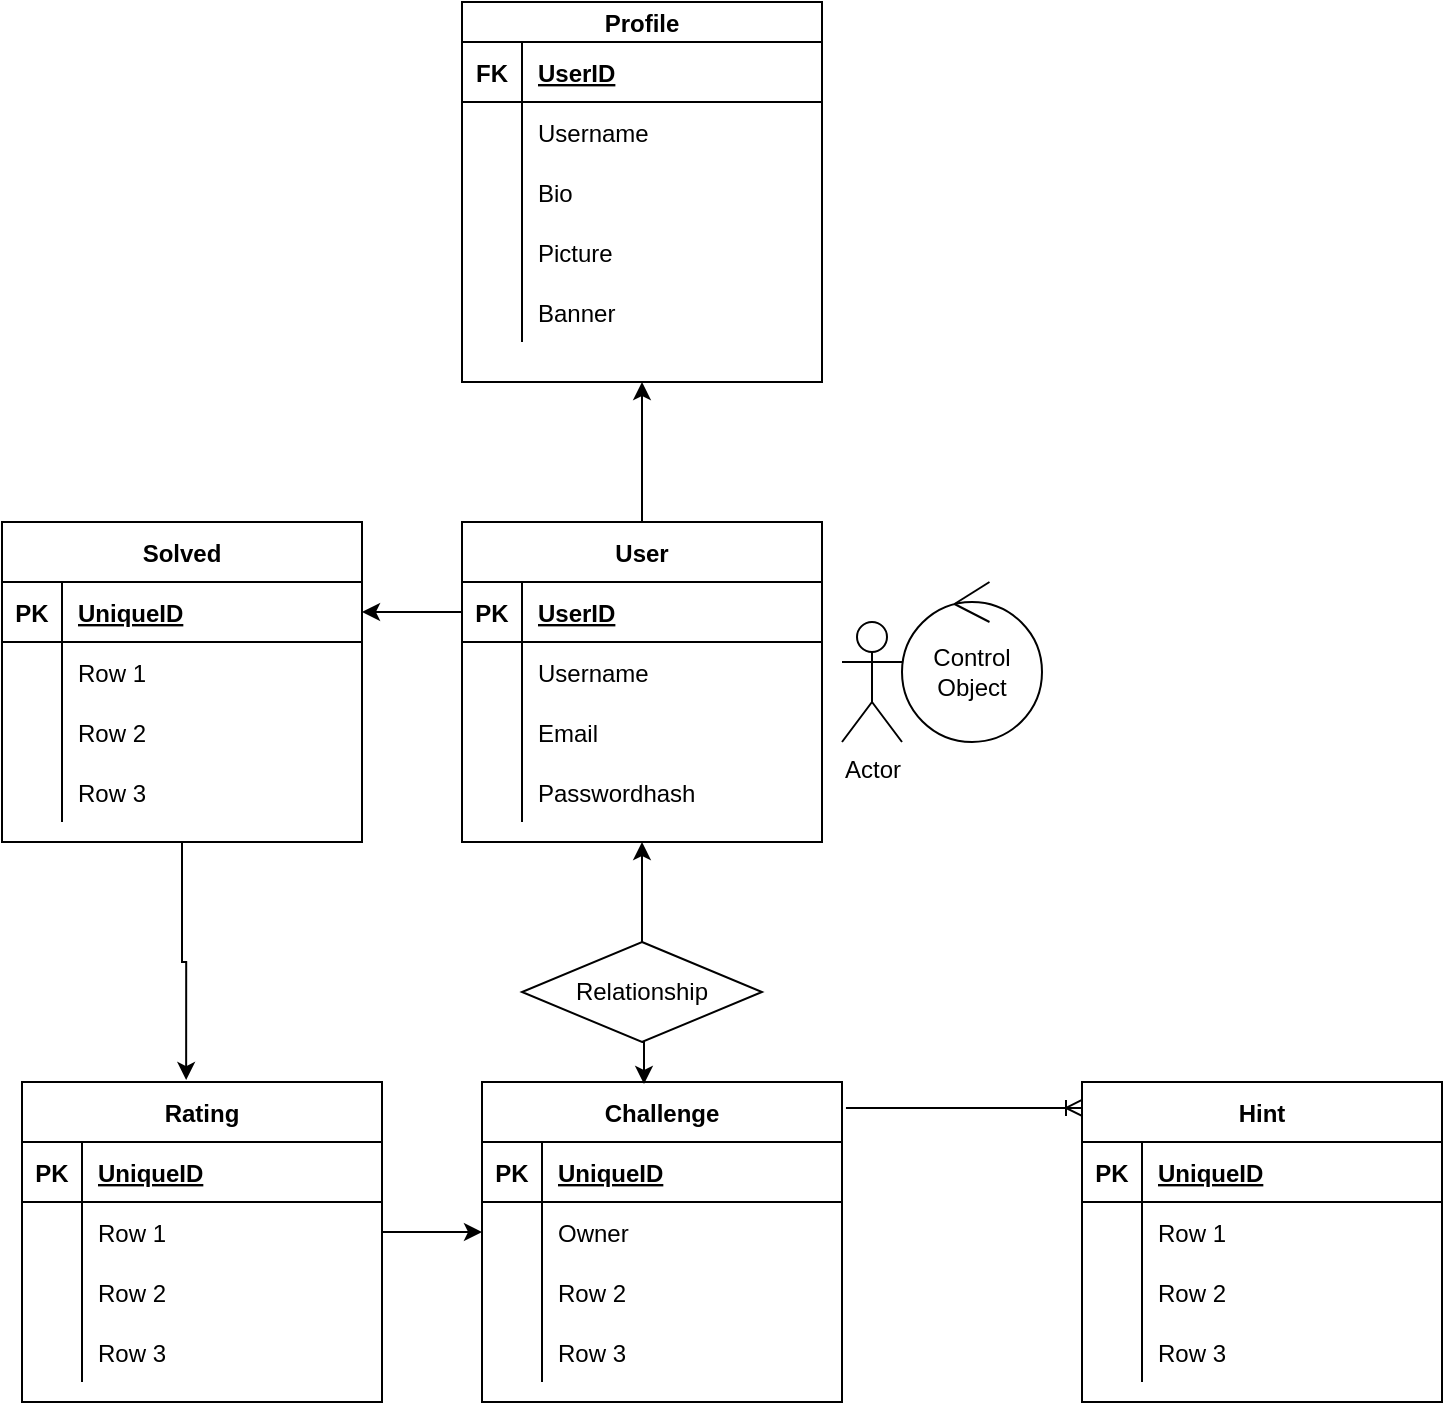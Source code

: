 <mxfile version="17.1.5" type="device"><diagram id="kY3_t3NanWsC2bAYgpsQ" name="Page-1"><mxGraphModel dx="1381" dy="1943" grid="1" gridSize="10" guides="1" tooltips="1" connect="1" arrows="1" fold="1" page="1" pageScale="1" pageWidth="827" pageHeight="1169" math="0" shadow="0"><root><mxCell id="0"/><mxCell id="1" parent="0"/><mxCell id="IbW0W_x0PXEr8HRVPY-O-5" value="Hint" style="shape=table;startSize=30;container=1;collapsible=1;childLayout=tableLayout;fixedRows=1;rowLines=0;fontStyle=1;align=center;resizeLast=1;" vertex="1" parent="1"><mxGeometry x="580" y="330" width="180" height="160" as="geometry"/></mxCell><mxCell id="IbW0W_x0PXEr8HRVPY-O-6" value="" style="shape=tableRow;horizontal=0;startSize=0;swimlaneHead=0;swimlaneBody=0;fillColor=none;collapsible=0;dropTarget=0;points=[[0,0.5],[1,0.5]];portConstraint=eastwest;top=0;left=0;right=0;bottom=1;" vertex="1" parent="IbW0W_x0PXEr8HRVPY-O-5"><mxGeometry y="30" width="180" height="30" as="geometry"/></mxCell><mxCell id="IbW0W_x0PXEr8HRVPY-O-7" value="PK" style="shape=partialRectangle;connectable=0;fillColor=none;top=0;left=0;bottom=0;right=0;fontStyle=1;overflow=hidden;" vertex="1" parent="IbW0W_x0PXEr8HRVPY-O-6"><mxGeometry width="30" height="30" as="geometry"><mxRectangle width="30" height="30" as="alternateBounds"/></mxGeometry></mxCell><mxCell id="IbW0W_x0PXEr8HRVPY-O-8" value="UniqueID" style="shape=partialRectangle;connectable=0;fillColor=none;top=0;left=0;bottom=0;right=0;align=left;spacingLeft=6;fontStyle=5;overflow=hidden;" vertex="1" parent="IbW0W_x0PXEr8HRVPY-O-6"><mxGeometry x="30" width="150" height="30" as="geometry"><mxRectangle width="150" height="30" as="alternateBounds"/></mxGeometry></mxCell><mxCell id="IbW0W_x0PXEr8HRVPY-O-9" value="" style="shape=tableRow;horizontal=0;startSize=0;swimlaneHead=0;swimlaneBody=0;fillColor=none;collapsible=0;dropTarget=0;points=[[0,0.5],[1,0.5]];portConstraint=eastwest;top=0;left=0;right=0;bottom=0;" vertex="1" parent="IbW0W_x0PXEr8HRVPY-O-5"><mxGeometry y="60" width="180" height="30" as="geometry"/></mxCell><mxCell id="IbW0W_x0PXEr8HRVPY-O-10" value="" style="shape=partialRectangle;connectable=0;fillColor=none;top=0;left=0;bottom=0;right=0;editable=1;overflow=hidden;" vertex="1" parent="IbW0W_x0PXEr8HRVPY-O-9"><mxGeometry width="30" height="30" as="geometry"><mxRectangle width="30" height="30" as="alternateBounds"/></mxGeometry></mxCell><mxCell id="IbW0W_x0PXEr8HRVPY-O-11" value="Row 1" style="shape=partialRectangle;connectable=0;fillColor=none;top=0;left=0;bottom=0;right=0;align=left;spacingLeft=6;overflow=hidden;" vertex="1" parent="IbW0W_x0PXEr8HRVPY-O-9"><mxGeometry x="30" width="150" height="30" as="geometry"><mxRectangle width="150" height="30" as="alternateBounds"/></mxGeometry></mxCell><mxCell id="IbW0W_x0PXEr8HRVPY-O-12" value="" style="shape=tableRow;horizontal=0;startSize=0;swimlaneHead=0;swimlaneBody=0;fillColor=none;collapsible=0;dropTarget=0;points=[[0,0.5],[1,0.5]];portConstraint=eastwest;top=0;left=0;right=0;bottom=0;" vertex="1" parent="IbW0W_x0PXEr8HRVPY-O-5"><mxGeometry y="90" width="180" height="30" as="geometry"/></mxCell><mxCell id="IbW0W_x0PXEr8HRVPY-O-13" value="" style="shape=partialRectangle;connectable=0;fillColor=none;top=0;left=0;bottom=0;right=0;editable=1;overflow=hidden;" vertex="1" parent="IbW0W_x0PXEr8HRVPY-O-12"><mxGeometry width="30" height="30" as="geometry"><mxRectangle width="30" height="30" as="alternateBounds"/></mxGeometry></mxCell><mxCell id="IbW0W_x0PXEr8HRVPY-O-14" value="Row 2" style="shape=partialRectangle;connectable=0;fillColor=none;top=0;left=0;bottom=0;right=0;align=left;spacingLeft=6;overflow=hidden;" vertex="1" parent="IbW0W_x0PXEr8HRVPY-O-12"><mxGeometry x="30" width="150" height="30" as="geometry"><mxRectangle width="150" height="30" as="alternateBounds"/></mxGeometry></mxCell><mxCell id="IbW0W_x0PXEr8HRVPY-O-15" value="" style="shape=tableRow;horizontal=0;startSize=0;swimlaneHead=0;swimlaneBody=0;fillColor=none;collapsible=0;dropTarget=0;points=[[0,0.5],[1,0.5]];portConstraint=eastwest;top=0;left=0;right=0;bottom=0;" vertex="1" parent="IbW0W_x0PXEr8HRVPY-O-5"><mxGeometry y="120" width="180" height="30" as="geometry"/></mxCell><mxCell id="IbW0W_x0PXEr8HRVPY-O-16" value="" style="shape=partialRectangle;connectable=0;fillColor=none;top=0;left=0;bottom=0;right=0;editable=1;overflow=hidden;" vertex="1" parent="IbW0W_x0PXEr8HRVPY-O-15"><mxGeometry width="30" height="30" as="geometry"><mxRectangle width="30" height="30" as="alternateBounds"/></mxGeometry></mxCell><mxCell id="IbW0W_x0PXEr8HRVPY-O-17" value="Row 3" style="shape=partialRectangle;connectable=0;fillColor=none;top=0;left=0;bottom=0;right=0;align=left;spacingLeft=6;overflow=hidden;" vertex="1" parent="IbW0W_x0PXEr8HRVPY-O-15"><mxGeometry x="30" width="150" height="30" as="geometry"><mxRectangle width="150" height="30" as="alternateBounds"/></mxGeometry></mxCell><mxCell id="IbW0W_x0PXEr8HRVPY-O-18" value="Profile" style="shape=table;startSize=20;container=1;collapsible=1;childLayout=tableLayout;fixedRows=1;rowLines=0;fontStyle=1;align=center;resizeLast=1;" vertex="1" parent="1"><mxGeometry x="270" y="-210" width="180" height="190" as="geometry"><mxRectangle x="270" y="-210" width="70" height="20" as="alternateBounds"/></mxGeometry></mxCell><mxCell id="IbW0W_x0PXEr8HRVPY-O-19" value="" style="shape=tableRow;horizontal=0;startSize=0;swimlaneHead=0;swimlaneBody=0;fillColor=none;collapsible=0;dropTarget=0;points=[[0,0.5],[1,0.5]];portConstraint=eastwest;top=0;left=0;right=0;bottom=1;" vertex="1" parent="IbW0W_x0PXEr8HRVPY-O-18"><mxGeometry y="20" width="180" height="30" as="geometry"/></mxCell><mxCell id="IbW0W_x0PXEr8HRVPY-O-20" value="FK" style="shape=partialRectangle;connectable=0;fillColor=none;top=0;left=0;bottom=0;right=0;fontStyle=1;overflow=hidden;" vertex="1" parent="IbW0W_x0PXEr8HRVPY-O-19"><mxGeometry width="30" height="30" as="geometry"><mxRectangle width="30" height="30" as="alternateBounds"/></mxGeometry></mxCell><mxCell id="IbW0W_x0PXEr8HRVPY-O-21" value="UserID" style="shape=partialRectangle;connectable=0;fillColor=none;top=0;left=0;bottom=0;right=0;align=left;spacingLeft=6;fontStyle=5;overflow=hidden;" vertex="1" parent="IbW0W_x0PXEr8HRVPY-O-19"><mxGeometry x="30" width="150" height="30" as="geometry"><mxRectangle width="150" height="30" as="alternateBounds"/></mxGeometry></mxCell><mxCell id="IbW0W_x0PXEr8HRVPY-O-22" value="" style="shape=tableRow;horizontal=0;startSize=0;swimlaneHead=0;swimlaneBody=0;fillColor=none;collapsible=0;dropTarget=0;points=[[0,0.5],[1,0.5]];portConstraint=eastwest;top=0;left=0;right=0;bottom=0;" vertex="1" parent="IbW0W_x0PXEr8HRVPY-O-18"><mxGeometry y="50" width="180" height="30" as="geometry"/></mxCell><mxCell id="IbW0W_x0PXEr8HRVPY-O-23" value="" style="shape=partialRectangle;connectable=0;fillColor=none;top=0;left=0;bottom=0;right=0;editable=1;overflow=hidden;" vertex="1" parent="IbW0W_x0PXEr8HRVPY-O-22"><mxGeometry width="30" height="30" as="geometry"><mxRectangle width="30" height="30" as="alternateBounds"/></mxGeometry></mxCell><mxCell id="IbW0W_x0PXEr8HRVPY-O-24" value="Username" style="shape=partialRectangle;connectable=0;fillColor=none;top=0;left=0;bottom=0;right=0;align=left;spacingLeft=6;overflow=hidden;" vertex="1" parent="IbW0W_x0PXEr8HRVPY-O-22"><mxGeometry x="30" width="150" height="30" as="geometry"><mxRectangle width="150" height="30" as="alternateBounds"/></mxGeometry></mxCell><mxCell id="IbW0W_x0PXEr8HRVPY-O-25" value="" style="shape=tableRow;horizontal=0;startSize=0;swimlaneHead=0;swimlaneBody=0;fillColor=none;collapsible=0;dropTarget=0;points=[[0,0.5],[1,0.5]];portConstraint=eastwest;top=0;left=0;right=0;bottom=0;" vertex="1" parent="IbW0W_x0PXEr8HRVPY-O-18"><mxGeometry y="80" width="180" height="30" as="geometry"/></mxCell><mxCell id="IbW0W_x0PXEr8HRVPY-O-26" value="" style="shape=partialRectangle;connectable=0;fillColor=none;top=0;left=0;bottom=0;right=0;editable=1;overflow=hidden;" vertex="1" parent="IbW0W_x0PXEr8HRVPY-O-25"><mxGeometry width="30" height="30" as="geometry"><mxRectangle width="30" height="30" as="alternateBounds"/></mxGeometry></mxCell><mxCell id="IbW0W_x0PXEr8HRVPY-O-27" value="Bio" style="shape=partialRectangle;connectable=0;fillColor=none;top=0;left=0;bottom=0;right=0;align=left;spacingLeft=6;overflow=hidden;" vertex="1" parent="IbW0W_x0PXEr8HRVPY-O-25"><mxGeometry x="30" width="150" height="30" as="geometry"><mxRectangle width="150" height="30" as="alternateBounds"/></mxGeometry></mxCell><mxCell id="IbW0W_x0PXEr8HRVPY-O-28" value="" style="shape=tableRow;horizontal=0;startSize=0;swimlaneHead=0;swimlaneBody=0;fillColor=none;collapsible=0;dropTarget=0;points=[[0,0.5],[1,0.5]];portConstraint=eastwest;top=0;left=0;right=0;bottom=0;" vertex="1" parent="IbW0W_x0PXEr8HRVPY-O-18"><mxGeometry y="110" width="180" height="30" as="geometry"/></mxCell><mxCell id="IbW0W_x0PXEr8HRVPY-O-29" value="" style="shape=partialRectangle;connectable=0;fillColor=none;top=0;left=0;bottom=0;right=0;editable=1;overflow=hidden;" vertex="1" parent="IbW0W_x0PXEr8HRVPY-O-28"><mxGeometry width="30" height="30" as="geometry"><mxRectangle width="30" height="30" as="alternateBounds"/></mxGeometry></mxCell><mxCell id="IbW0W_x0PXEr8HRVPY-O-30" value="Picture" style="shape=partialRectangle;connectable=0;fillColor=none;top=0;left=0;bottom=0;right=0;align=left;spacingLeft=6;overflow=hidden;" vertex="1" parent="IbW0W_x0PXEr8HRVPY-O-28"><mxGeometry x="30" width="150" height="30" as="geometry"><mxRectangle width="150" height="30" as="alternateBounds"/></mxGeometry></mxCell><mxCell id="IbW0W_x0PXEr8HRVPY-O-119" value="" style="shape=tableRow;horizontal=0;startSize=0;swimlaneHead=0;swimlaneBody=0;fillColor=none;collapsible=0;dropTarget=0;points=[[0,0.5],[1,0.5]];portConstraint=eastwest;top=0;left=0;right=0;bottom=0;" vertex="1" parent="IbW0W_x0PXEr8HRVPY-O-18"><mxGeometry y="140" width="180" height="30" as="geometry"/></mxCell><mxCell id="IbW0W_x0PXEr8HRVPY-O-120" value="" style="shape=partialRectangle;connectable=0;fillColor=none;top=0;left=0;bottom=0;right=0;editable=1;overflow=hidden;" vertex="1" parent="IbW0W_x0PXEr8HRVPY-O-119"><mxGeometry width="30" height="30" as="geometry"><mxRectangle width="30" height="30" as="alternateBounds"/></mxGeometry></mxCell><mxCell id="IbW0W_x0PXEr8HRVPY-O-121" value="Banner" style="shape=partialRectangle;connectable=0;fillColor=none;top=0;left=0;bottom=0;right=0;align=left;spacingLeft=6;overflow=hidden;" vertex="1" parent="IbW0W_x0PXEr8HRVPY-O-119"><mxGeometry x="30" width="150" height="30" as="geometry"><mxRectangle width="150" height="30" as="alternateBounds"/></mxGeometry></mxCell><mxCell id="IbW0W_x0PXEr8HRVPY-O-76" style="edgeStyle=orthogonalEdgeStyle;rounded=0;orthogonalLoop=1;jettySize=auto;html=1;exitX=0.5;exitY=0;exitDx=0;exitDy=0;entryX=0.5;entryY=1;entryDx=0;entryDy=0;" edge="1" parent="1" source="IbW0W_x0PXEr8HRVPY-O-31" target="IbW0W_x0PXEr8HRVPY-O-18"><mxGeometry relative="1" as="geometry"/></mxCell><mxCell id="IbW0W_x0PXEr8HRVPY-O-31" value="User" style="shape=table;startSize=30;container=1;collapsible=1;childLayout=tableLayout;fixedRows=1;rowLines=0;fontStyle=1;align=center;resizeLast=1;" vertex="1" parent="1"><mxGeometry x="270" y="50" width="180" height="160" as="geometry"/></mxCell><mxCell id="IbW0W_x0PXEr8HRVPY-O-32" value="" style="shape=tableRow;horizontal=0;startSize=0;swimlaneHead=0;swimlaneBody=0;fillColor=none;collapsible=0;dropTarget=0;points=[[0,0.5],[1,0.5]];portConstraint=eastwest;top=0;left=0;right=0;bottom=1;" vertex="1" parent="IbW0W_x0PXEr8HRVPY-O-31"><mxGeometry y="30" width="180" height="30" as="geometry"/></mxCell><mxCell id="IbW0W_x0PXEr8HRVPY-O-33" value="PK" style="shape=partialRectangle;connectable=0;fillColor=none;top=0;left=0;bottom=0;right=0;fontStyle=1;overflow=hidden;" vertex="1" parent="IbW0W_x0PXEr8HRVPY-O-32"><mxGeometry width="30" height="30" as="geometry"><mxRectangle width="30" height="30" as="alternateBounds"/></mxGeometry></mxCell><mxCell id="IbW0W_x0PXEr8HRVPY-O-34" value="UserID" style="shape=partialRectangle;connectable=0;fillColor=none;top=0;left=0;bottom=0;right=0;align=left;spacingLeft=6;fontStyle=5;overflow=hidden;" vertex="1" parent="IbW0W_x0PXEr8HRVPY-O-32"><mxGeometry x="30" width="150" height="30" as="geometry"><mxRectangle width="150" height="30" as="alternateBounds"/></mxGeometry></mxCell><mxCell id="IbW0W_x0PXEr8HRVPY-O-35" value="" style="shape=tableRow;horizontal=0;startSize=0;swimlaneHead=0;swimlaneBody=0;fillColor=none;collapsible=0;dropTarget=0;points=[[0,0.5],[1,0.5]];portConstraint=eastwest;top=0;left=0;right=0;bottom=0;" vertex="1" parent="IbW0W_x0PXEr8HRVPY-O-31"><mxGeometry y="60" width="180" height="30" as="geometry"/></mxCell><mxCell id="IbW0W_x0PXEr8HRVPY-O-36" value="" style="shape=partialRectangle;connectable=0;fillColor=none;top=0;left=0;bottom=0;right=0;editable=1;overflow=hidden;" vertex="1" parent="IbW0W_x0PXEr8HRVPY-O-35"><mxGeometry width="30" height="30" as="geometry"><mxRectangle width="30" height="30" as="alternateBounds"/></mxGeometry></mxCell><mxCell id="IbW0W_x0PXEr8HRVPY-O-37" value="Username" style="shape=partialRectangle;connectable=0;fillColor=none;top=0;left=0;bottom=0;right=0;align=left;spacingLeft=6;overflow=hidden;" vertex="1" parent="IbW0W_x0PXEr8HRVPY-O-35"><mxGeometry x="30" width="150" height="30" as="geometry"><mxRectangle width="150" height="30" as="alternateBounds"/></mxGeometry></mxCell><mxCell id="IbW0W_x0PXEr8HRVPY-O-38" value="" style="shape=tableRow;horizontal=0;startSize=0;swimlaneHead=0;swimlaneBody=0;fillColor=none;collapsible=0;dropTarget=0;points=[[0,0.5],[1,0.5]];portConstraint=eastwest;top=0;left=0;right=0;bottom=0;" vertex="1" parent="IbW0W_x0PXEr8HRVPY-O-31"><mxGeometry y="90" width="180" height="30" as="geometry"/></mxCell><mxCell id="IbW0W_x0PXEr8HRVPY-O-39" value="" style="shape=partialRectangle;connectable=0;fillColor=none;top=0;left=0;bottom=0;right=0;editable=1;overflow=hidden;" vertex="1" parent="IbW0W_x0PXEr8HRVPY-O-38"><mxGeometry width="30" height="30" as="geometry"><mxRectangle width="30" height="30" as="alternateBounds"/></mxGeometry></mxCell><mxCell id="IbW0W_x0PXEr8HRVPY-O-40" value="Email" style="shape=partialRectangle;connectable=0;fillColor=none;top=0;left=0;bottom=0;right=0;align=left;spacingLeft=6;overflow=hidden;" vertex="1" parent="IbW0W_x0PXEr8HRVPY-O-38"><mxGeometry x="30" width="150" height="30" as="geometry"><mxRectangle width="150" height="30" as="alternateBounds"/></mxGeometry></mxCell><mxCell id="IbW0W_x0PXEr8HRVPY-O-41" value="" style="shape=tableRow;horizontal=0;startSize=0;swimlaneHead=0;swimlaneBody=0;fillColor=none;collapsible=0;dropTarget=0;points=[[0,0.5],[1,0.5]];portConstraint=eastwest;top=0;left=0;right=0;bottom=0;" vertex="1" parent="IbW0W_x0PXEr8HRVPY-O-31"><mxGeometry y="120" width="180" height="30" as="geometry"/></mxCell><mxCell id="IbW0W_x0PXEr8HRVPY-O-42" value="" style="shape=partialRectangle;connectable=0;fillColor=none;top=0;left=0;bottom=0;right=0;editable=1;overflow=hidden;" vertex="1" parent="IbW0W_x0PXEr8HRVPY-O-41"><mxGeometry width="30" height="30" as="geometry"><mxRectangle width="30" height="30" as="alternateBounds"/></mxGeometry></mxCell><mxCell id="IbW0W_x0PXEr8HRVPY-O-43" value="Passwordhash" style="shape=partialRectangle;connectable=0;fillColor=none;top=0;left=0;bottom=0;right=0;align=left;spacingLeft=6;overflow=hidden;" vertex="1" parent="IbW0W_x0PXEr8HRVPY-O-41"><mxGeometry x="30" width="150" height="30" as="geometry"><mxRectangle width="150" height="30" as="alternateBounds"/></mxGeometry></mxCell><mxCell id="IbW0W_x0PXEr8HRVPY-O-44" value="Challenge" style="shape=table;startSize=30;container=1;collapsible=1;childLayout=tableLayout;fixedRows=1;rowLines=0;fontStyle=1;align=center;resizeLast=1;" vertex="1" parent="1"><mxGeometry x="280" y="330" width="180" height="160" as="geometry"/></mxCell><mxCell id="IbW0W_x0PXEr8HRVPY-O-45" value="" style="shape=tableRow;horizontal=0;startSize=0;swimlaneHead=0;swimlaneBody=0;fillColor=none;collapsible=0;dropTarget=0;points=[[0,0.5],[1,0.5]];portConstraint=eastwest;top=0;left=0;right=0;bottom=1;" vertex="1" parent="IbW0W_x0PXEr8HRVPY-O-44"><mxGeometry y="30" width="180" height="30" as="geometry"/></mxCell><mxCell id="IbW0W_x0PXEr8HRVPY-O-46" value="PK" style="shape=partialRectangle;connectable=0;fillColor=none;top=0;left=0;bottom=0;right=0;fontStyle=1;overflow=hidden;" vertex="1" parent="IbW0W_x0PXEr8HRVPY-O-45"><mxGeometry width="30" height="30" as="geometry"><mxRectangle width="30" height="30" as="alternateBounds"/></mxGeometry></mxCell><mxCell id="IbW0W_x0PXEr8HRVPY-O-47" value="UniqueID" style="shape=partialRectangle;connectable=0;fillColor=none;top=0;left=0;bottom=0;right=0;align=left;spacingLeft=6;fontStyle=5;overflow=hidden;" vertex="1" parent="IbW0W_x0PXEr8HRVPY-O-45"><mxGeometry x="30" width="150" height="30" as="geometry"><mxRectangle width="150" height="30" as="alternateBounds"/></mxGeometry></mxCell><mxCell id="IbW0W_x0PXEr8HRVPY-O-48" value="" style="shape=tableRow;horizontal=0;startSize=0;swimlaneHead=0;swimlaneBody=0;fillColor=none;collapsible=0;dropTarget=0;points=[[0,0.5],[1,0.5]];portConstraint=eastwest;top=0;left=0;right=0;bottom=0;" vertex="1" parent="IbW0W_x0PXEr8HRVPY-O-44"><mxGeometry y="60" width="180" height="30" as="geometry"/></mxCell><mxCell id="IbW0W_x0PXEr8HRVPY-O-49" value="" style="shape=partialRectangle;connectable=0;fillColor=none;top=0;left=0;bottom=0;right=0;editable=1;overflow=hidden;" vertex="1" parent="IbW0W_x0PXEr8HRVPY-O-48"><mxGeometry width="30" height="30" as="geometry"><mxRectangle width="30" height="30" as="alternateBounds"/></mxGeometry></mxCell><mxCell id="IbW0W_x0PXEr8HRVPY-O-50" value="Owner" style="shape=partialRectangle;connectable=0;fillColor=none;top=0;left=0;bottom=0;right=0;align=left;spacingLeft=6;overflow=hidden;" vertex="1" parent="IbW0W_x0PXEr8HRVPY-O-48"><mxGeometry x="30" width="150" height="30" as="geometry"><mxRectangle width="150" height="30" as="alternateBounds"/></mxGeometry></mxCell><mxCell id="IbW0W_x0PXEr8HRVPY-O-51" value="" style="shape=tableRow;horizontal=0;startSize=0;swimlaneHead=0;swimlaneBody=0;fillColor=none;collapsible=0;dropTarget=0;points=[[0,0.5],[1,0.5]];portConstraint=eastwest;top=0;left=0;right=0;bottom=0;" vertex="1" parent="IbW0W_x0PXEr8HRVPY-O-44"><mxGeometry y="90" width="180" height="30" as="geometry"/></mxCell><mxCell id="IbW0W_x0PXEr8HRVPY-O-52" value="" style="shape=partialRectangle;connectable=0;fillColor=none;top=0;left=0;bottom=0;right=0;editable=1;overflow=hidden;" vertex="1" parent="IbW0W_x0PXEr8HRVPY-O-51"><mxGeometry width="30" height="30" as="geometry"><mxRectangle width="30" height="30" as="alternateBounds"/></mxGeometry></mxCell><mxCell id="IbW0W_x0PXEr8HRVPY-O-53" value="Row 2" style="shape=partialRectangle;connectable=0;fillColor=none;top=0;left=0;bottom=0;right=0;align=left;spacingLeft=6;overflow=hidden;" vertex="1" parent="IbW0W_x0PXEr8HRVPY-O-51"><mxGeometry x="30" width="150" height="30" as="geometry"><mxRectangle width="150" height="30" as="alternateBounds"/></mxGeometry></mxCell><mxCell id="IbW0W_x0PXEr8HRVPY-O-54" value="" style="shape=tableRow;horizontal=0;startSize=0;swimlaneHead=0;swimlaneBody=0;fillColor=none;collapsible=0;dropTarget=0;points=[[0,0.5],[1,0.5]];portConstraint=eastwest;top=0;left=0;right=0;bottom=0;" vertex="1" parent="IbW0W_x0PXEr8HRVPY-O-44"><mxGeometry y="120" width="180" height="30" as="geometry"/></mxCell><mxCell id="IbW0W_x0PXEr8HRVPY-O-55" value="" style="shape=partialRectangle;connectable=0;fillColor=none;top=0;left=0;bottom=0;right=0;editable=1;overflow=hidden;" vertex="1" parent="IbW0W_x0PXEr8HRVPY-O-54"><mxGeometry width="30" height="30" as="geometry"><mxRectangle width="30" height="30" as="alternateBounds"/></mxGeometry></mxCell><mxCell id="IbW0W_x0PXEr8HRVPY-O-56" value="Row 3" style="shape=partialRectangle;connectable=0;fillColor=none;top=0;left=0;bottom=0;right=0;align=left;spacingLeft=6;overflow=hidden;" vertex="1" parent="IbW0W_x0PXEr8HRVPY-O-54"><mxGeometry x="30" width="150" height="30" as="geometry"><mxRectangle width="150" height="30" as="alternateBounds"/></mxGeometry></mxCell><mxCell id="IbW0W_x0PXEr8HRVPY-O-57" value="Rating" style="shape=table;startSize=30;container=1;collapsible=1;childLayout=tableLayout;fixedRows=1;rowLines=0;fontStyle=1;align=center;resizeLast=1;" vertex="1" parent="1"><mxGeometry x="50" y="330" width="180" height="160" as="geometry"/></mxCell><mxCell id="IbW0W_x0PXEr8HRVPY-O-58" value="" style="shape=tableRow;horizontal=0;startSize=0;swimlaneHead=0;swimlaneBody=0;fillColor=none;collapsible=0;dropTarget=0;points=[[0,0.5],[1,0.5]];portConstraint=eastwest;top=0;left=0;right=0;bottom=1;" vertex="1" parent="IbW0W_x0PXEr8HRVPY-O-57"><mxGeometry y="30" width="180" height="30" as="geometry"/></mxCell><mxCell id="IbW0W_x0PXEr8HRVPY-O-59" value="PK" style="shape=partialRectangle;connectable=0;fillColor=none;top=0;left=0;bottom=0;right=0;fontStyle=1;overflow=hidden;" vertex="1" parent="IbW0W_x0PXEr8HRVPY-O-58"><mxGeometry width="30" height="30" as="geometry"><mxRectangle width="30" height="30" as="alternateBounds"/></mxGeometry></mxCell><mxCell id="IbW0W_x0PXEr8HRVPY-O-60" value="UniqueID" style="shape=partialRectangle;connectable=0;fillColor=none;top=0;left=0;bottom=0;right=0;align=left;spacingLeft=6;fontStyle=5;overflow=hidden;" vertex="1" parent="IbW0W_x0PXEr8HRVPY-O-58"><mxGeometry x="30" width="150" height="30" as="geometry"><mxRectangle width="150" height="30" as="alternateBounds"/></mxGeometry></mxCell><mxCell id="IbW0W_x0PXEr8HRVPY-O-61" value="" style="shape=tableRow;horizontal=0;startSize=0;swimlaneHead=0;swimlaneBody=0;fillColor=none;collapsible=0;dropTarget=0;points=[[0,0.5],[1,0.5]];portConstraint=eastwest;top=0;left=0;right=0;bottom=0;" vertex="1" parent="IbW0W_x0PXEr8HRVPY-O-57"><mxGeometry y="60" width="180" height="30" as="geometry"/></mxCell><mxCell id="IbW0W_x0PXEr8HRVPY-O-62" value="" style="shape=partialRectangle;connectable=0;fillColor=none;top=0;left=0;bottom=0;right=0;editable=1;overflow=hidden;" vertex="1" parent="IbW0W_x0PXEr8HRVPY-O-61"><mxGeometry width="30" height="30" as="geometry"><mxRectangle width="30" height="30" as="alternateBounds"/></mxGeometry></mxCell><mxCell id="IbW0W_x0PXEr8HRVPY-O-63" value="Row 1" style="shape=partialRectangle;connectable=0;fillColor=none;top=0;left=0;bottom=0;right=0;align=left;spacingLeft=6;overflow=hidden;" vertex="1" parent="IbW0W_x0PXEr8HRVPY-O-61"><mxGeometry x="30" width="150" height="30" as="geometry"><mxRectangle width="150" height="30" as="alternateBounds"/></mxGeometry></mxCell><mxCell id="IbW0W_x0PXEr8HRVPY-O-64" value="" style="shape=tableRow;horizontal=0;startSize=0;swimlaneHead=0;swimlaneBody=0;fillColor=none;collapsible=0;dropTarget=0;points=[[0,0.5],[1,0.5]];portConstraint=eastwest;top=0;left=0;right=0;bottom=0;" vertex="1" parent="IbW0W_x0PXEr8HRVPY-O-57"><mxGeometry y="90" width="180" height="30" as="geometry"/></mxCell><mxCell id="IbW0W_x0PXEr8HRVPY-O-65" value="" style="shape=partialRectangle;connectable=0;fillColor=none;top=0;left=0;bottom=0;right=0;editable=1;overflow=hidden;" vertex="1" parent="IbW0W_x0PXEr8HRVPY-O-64"><mxGeometry width="30" height="30" as="geometry"><mxRectangle width="30" height="30" as="alternateBounds"/></mxGeometry></mxCell><mxCell id="IbW0W_x0PXEr8HRVPY-O-66" value="Row 2" style="shape=partialRectangle;connectable=0;fillColor=none;top=0;left=0;bottom=0;right=0;align=left;spacingLeft=6;overflow=hidden;" vertex="1" parent="IbW0W_x0PXEr8HRVPY-O-64"><mxGeometry x="30" width="150" height="30" as="geometry"><mxRectangle width="150" height="30" as="alternateBounds"/></mxGeometry></mxCell><mxCell id="IbW0W_x0PXEr8HRVPY-O-67" value="" style="shape=tableRow;horizontal=0;startSize=0;swimlaneHead=0;swimlaneBody=0;fillColor=none;collapsible=0;dropTarget=0;points=[[0,0.5],[1,0.5]];portConstraint=eastwest;top=0;left=0;right=0;bottom=0;" vertex="1" parent="IbW0W_x0PXEr8HRVPY-O-57"><mxGeometry y="120" width="180" height="30" as="geometry"/></mxCell><mxCell id="IbW0W_x0PXEr8HRVPY-O-68" value="" style="shape=partialRectangle;connectable=0;fillColor=none;top=0;left=0;bottom=0;right=0;editable=1;overflow=hidden;" vertex="1" parent="IbW0W_x0PXEr8HRVPY-O-67"><mxGeometry width="30" height="30" as="geometry"><mxRectangle width="30" height="30" as="alternateBounds"/></mxGeometry></mxCell><mxCell id="IbW0W_x0PXEr8HRVPY-O-69" value="Row 3" style="shape=partialRectangle;connectable=0;fillColor=none;top=0;left=0;bottom=0;right=0;align=left;spacingLeft=6;overflow=hidden;" vertex="1" parent="IbW0W_x0PXEr8HRVPY-O-67"><mxGeometry x="30" width="150" height="30" as="geometry"><mxRectangle width="150" height="30" as="alternateBounds"/></mxGeometry></mxCell><mxCell id="IbW0W_x0PXEr8HRVPY-O-70" value="" style="edgeStyle=entityRelationEdgeStyle;fontSize=12;html=1;endArrow=ERoneToMany;rounded=0;entryX=0;entryY=0.081;entryDx=0;entryDy=0;entryPerimeter=0;exitX=1.011;exitY=0.081;exitDx=0;exitDy=0;exitPerimeter=0;" edge="1" parent="1" source="IbW0W_x0PXEr8HRVPY-O-44" target="IbW0W_x0PXEr8HRVPY-O-5"><mxGeometry width="100" height="100" relative="1" as="geometry"><mxPoint x="520" y="333" as="sourcePoint"/><mxPoint x="580" y="370" as="targetPoint"/></mxGeometry></mxCell><mxCell id="IbW0W_x0PXEr8HRVPY-O-74" style="edgeStyle=orthogonalEdgeStyle;rounded=0;orthogonalLoop=1;jettySize=auto;html=1;exitX=0.5;exitY=0;exitDx=0;exitDy=0;entryX=0.5;entryY=1;entryDx=0;entryDy=0;" edge="1" parent="1" source="IbW0W_x0PXEr8HRVPY-O-73" target="IbW0W_x0PXEr8HRVPY-O-31"><mxGeometry relative="1" as="geometry"><mxPoint x="360" y="240" as="targetPoint"/></mxGeometry></mxCell><mxCell id="IbW0W_x0PXEr8HRVPY-O-75" style="edgeStyle=orthogonalEdgeStyle;rounded=0;orthogonalLoop=1;jettySize=auto;html=1;exitX=0.5;exitY=1;exitDx=0;exitDy=0;entryX=0.45;entryY=0.006;entryDx=0;entryDy=0;entryPerimeter=0;" edge="1" parent="1" source="IbW0W_x0PXEr8HRVPY-O-73" target="IbW0W_x0PXEr8HRVPY-O-44"><mxGeometry relative="1" as="geometry"/></mxCell><mxCell id="IbW0W_x0PXEr8HRVPY-O-73" value="Relationship" style="shape=rhombus;perimeter=rhombusPerimeter;whiteSpace=wrap;html=1;align=center;" vertex="1" parent="1"><mxGeometry x="300" y="260" width="120" height="50" as="geometry"/></mxCell><mxCell id="IbW0W_x0PXEr8HRVPY-O-91" style="edgeStyle=orthogonalEdgeStyle;rounded=0;orthogonalLoop=1;jettySize=auto;html=1;exitX=0.5;exitY=1;exitDx=0;exitDy=0;entryX=0.456;entryY=-0.006;entryDx=0;entryDy=0;entryPerimeter=0;" edge="1" parent="1" source="IbW0W_x0PXEr8HRVPY-O-77" target="IbW0W_x0PXEr8HRVPY-O-57"><mxGeometry relative="1" as="geometry"/></mxCell><mxCell id="IbW0W_x0PXEr8HRVPY-O-77" value="Solved" style="shape=table;startSize=30;container=1;collapsible=1;childLayout=tableLayout;fixedRows=1;rowLines=0;fontStyle=1;align=center;resizeLast=1;" vertex="1" parent="1"><mxGeometry x="40" y="50" width="180" height="160" as="geometry"/></mxCell><mxCell id="IbW0W_x0PXEr8HRVPY-O-78" value="" style="shape=tableRow;horizontal=0;startSize=0;swimlaneHead=0;swimlaneBody=0;fillColor=none;collapsible=0;dropTarget=0;points=[[0,0.5],[1,0.5]];portConstraint=eastwest;top=0;left=0;right=0;bottom=1;" vertex="1" parent="IbW0W_x0PXEr8HRVPY-O-77"><mxGeometry y="30" width="180" height="30" as="geometry"/></mxCell><mxCell id="IbW0W_x0PXEr8HRVPY-O-79" value="PK" style="shape=partialRectangle;connectable=0;fillColor=none;top=0;left=0;bottom=0;right=0;fontStyle=1;overflow=hidden;" vertex="1" parent="IbW0W_x0PXEr8HRVPY-O-78"><mxGeometry width="30" height="30" as="geometry"><mxRectangle width="30" height="30" as="alternateBounds"/></mxGeometry></mxCell><mxCell id="IbW0W_x0PXEr8HRVPY-O-80" value="UniqueID" style="shape=partialRectangle;connectable=0;fillColor=none;top=0;left=0;bottom=0;right=0;align=left;spacingLeft=6;fontStyle=5;overflow=hidden;" vertex="1" parent="IbW0W_x0PXEr8HRVPY-O-78"><mxGeometry x="30" width="150" height="30" as="geometry"><mxRectangle width="150" height="30" as="alternateBounds"/></mxGeometry></mxCell><mxCell id="IbW0W_x0PXEr8HRVPY-O-81" value="" style="shape=tableRow;horizontal=0;startSize=0;swimlaneHead=0;swimlaneBody=0;fillColor=none;collapsible=0;dropTarget=0;points=[[0,0.5],[1,0.5]];portConstraint=eastwest;top=0;left=0;right=0;bottom=0;" vertex="1" parent="IbW0W_x0PXEr8HRVPY-O-77"><mxGeometry y="60" width="180" height="30" as="geometry"/></mxCell><mxCell id="IbW0W_x0PXEr8HRVPY-O-82" value="" style="shape=partialRectangle;connectable=0;fillColor=none;top=0;left=0;bottom=0;right=0;editable=1;overflow=hidden;" vertex="1" parent="IbW0W_x0PXEr8HRVPY-O-81"><mxGeometry width="30" height="30" as="geometry"><mxRectangle width="30" height="30" as="alternateBounds"/></mxGeometry></mxCell><mxCell id="IbW0W_x0PXEr8HRVPY-O-83" value="Row 1" style="shape=partialRectangle;connectable=0;fillColor=none;top=0;left=0;bottom=0;right=0;align=left;spacingLeft=6;overflow=hidden;" vertex="1" parent="IbW0W_x0PXEr8HRVPY-O-81"><mxGeometry x="30" width="150" height="30" as="geometry"><mxRectangle width="150" height="30" as="alternateBounds"/></mxGeometry></mxCell><mxCell id="IbW0W_x0PXEr8HRVPY-O-84" value="" style="shape=tableRow;horizontal=0;startSize=0;swimlaneHead=0;swimlaneBody=0;fillColor=none;collapsible=0;dropTarget=0;points=[[0,0.5],[1,0.5]];portConstraint=eastwest;top=0;left=0;right=0;bottom=0;" vertex="1" parent="IbW0W_x0PXEr8HRVPY-O-77"><mxGeometry y="90" width="180" height="30" as="geometry"/></mxCell><mxCell id="IbW0W_x0PXEr8HRVPY-O-85" value="" style="shape=partialRectangle;connectable=0;fillColor=none;top=0;left=0;bottom=0;right=0;editable=1;overflow=hidden;" vertex="1" parent="IbW0W_x0PXEr8HRVPY-O-84"><mxGeometry width="30" height="30" as="geometry"><mxRectangle width="30" height="30" as="alternateBounds"/></mxGeometry></mxCell><mxCell id="IbW0W_x0PXEr8HRVPY-O-86" value="Row 2" style="shape=partialRectangle;connectable=0;fillColor=none;top=0;left=0;bottom=0;right=0;align=left;spacingLeft=6;overflow=hidden;" vertex="1" parent="IbW0W_x0PXEr8HRVPY-O-84"><mxGeometry x="30" width="150" height="30" as="geometry"><mxRectangle width="150" height="30" as="alternateBounds"/></mxGeometry></mxCell><mxCell id="IbW0W_x0PXEr8HRVPY-O-87" value="" style="shape=tableRow;horizontal=0;startSize=0;swimlaneHead=0;swimlaneBody=0;fillColor=none;collapsible=0;dropTarget=0;points=[[0,0.5],[1,0.5]];portConstraint=eastwest;top=0;left=0;right=0;bottom=0;" vertex="1" parent="IbW0W_x0PXEr8HRVPY-O-77"><mxGeometry y="120" width="180" height="30" as="geometry"/></mxCell><mxCell id="IbW0W_x0PXEr8HRVPY-O-88" value="" style="shape=partialRectangle;connectable=0;fillColor=none;top=0;left=0;bottom=0;right=0;editable=1;overflow=hidden;" vertex="1" parent="IbW0W_x0PXEr8HRVPY-O-87"><mxGeometry width="30" height="30" as="geometry"><mxRectangle width="30" height="30" as="alternateBounds"/></mxGeometry></mxCell><mxCell id="IbW0W_x0PXEr8HRVPY-O-89" value="Row 3" style="shape=partialRectangle;connectable=0;fillColor=none;top=0;left=0;bottom=0;right=0;align=left;spacingLeft=6;overflow=hidden;" vertex="1" parent="IbW0W_x0PXEr8HRVPY-O-87"><mxGeometry x="30" width="150" height="30" as="geometry"><mxRectangle width="150" height="30" as="alternateBounds"/></mxGeometry></mxCell><mxCell id="IbW0W_x0PXEr8HRVPY-O-90" style="edgeStyle=orthogonalEdgeStyle;rounded=0;orthogonalLoop=1;jettySize=auto;html=1;exitX=0;exitY=0.5;exitDx=0;exitDy=0;entryX=1;entryY=0.5;entryDx=0;entryDy=0;" edge="1" parent="1" source="IbW0W_x0PXEr8HRVPY-O-32" target="IbW0W_x0PXEr8HRVPY-O-78"><mxGeometry relative="1" as="geometry"/></mxCell><mxCell id="IbW0W_x0PXEr8HRVPY-O-92" style="edgeStyle=orthogonalEdgeStyle;rounded=0;orthogonalLoop=1;jettySize=auto;html=1;exitX=1;exitY=0.5;exitDx=0;exitDy=0;entryX=0;entryY=0.5;entryDx=0;entryDy=0;" edge="1" parent="1" source="IbW0W_x0PXEr8HRVPY-O-61" target="IbW0W_x0PXEr8HRVPY-O-48"><mxGeometry relative="1" as="geometry"/></mxCell><mxCell id="IbW0W_x0PXEr8HRVPY-O-111" value="Actor" style="shape=umlActor;verticalLabelPosition=bottom;verticalAlign=top;html=1;" vertex="1" parent="1"><mxGeometry x="460" y="100" width="30" height="60" as="geometry"/></mxCell><mxCell id="IbW0W_x0PXEr8HRVPY-O-112" value="Control Object" style="ellipse;shape=umlControl;whiteSpace=wrap;html=1;" vertex="1" parent="1"><mxGeometry x="490" y="80" width="70" height="80" as="geometry"/></mxCell></root></mxGraphModel></diagram></mxfile>
